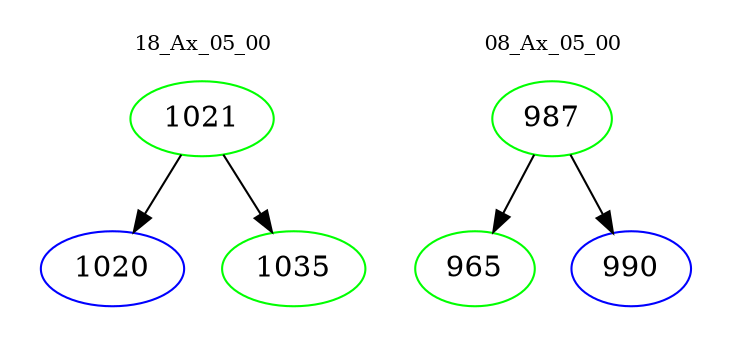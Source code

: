 digraph{
subgraph cluster_0 {
color = white
label = "18_Ax_05_00";
fontsize=10;
T0_1021 [label="1021", color="green"]
T0_1021 -> T0_1020 [color="black"]
T0_1020 [label="1020", color="blue"]
T0_1021 -> T0_1035 [color="black"]
T0_1035 [label="1035", color="green"]
}
subgraph cluster_1 {
color = white
label = "08_Ax_05_00";
fontsize=10;
T1_987 [label="987", color="green"]
T1_987 -> T1_965 [color="black"]
T1_965 [label="965", color="green"]
T1_987 -> T1_990 [color="black"]
T1_990 [label="990", color="blue"]
}
}
